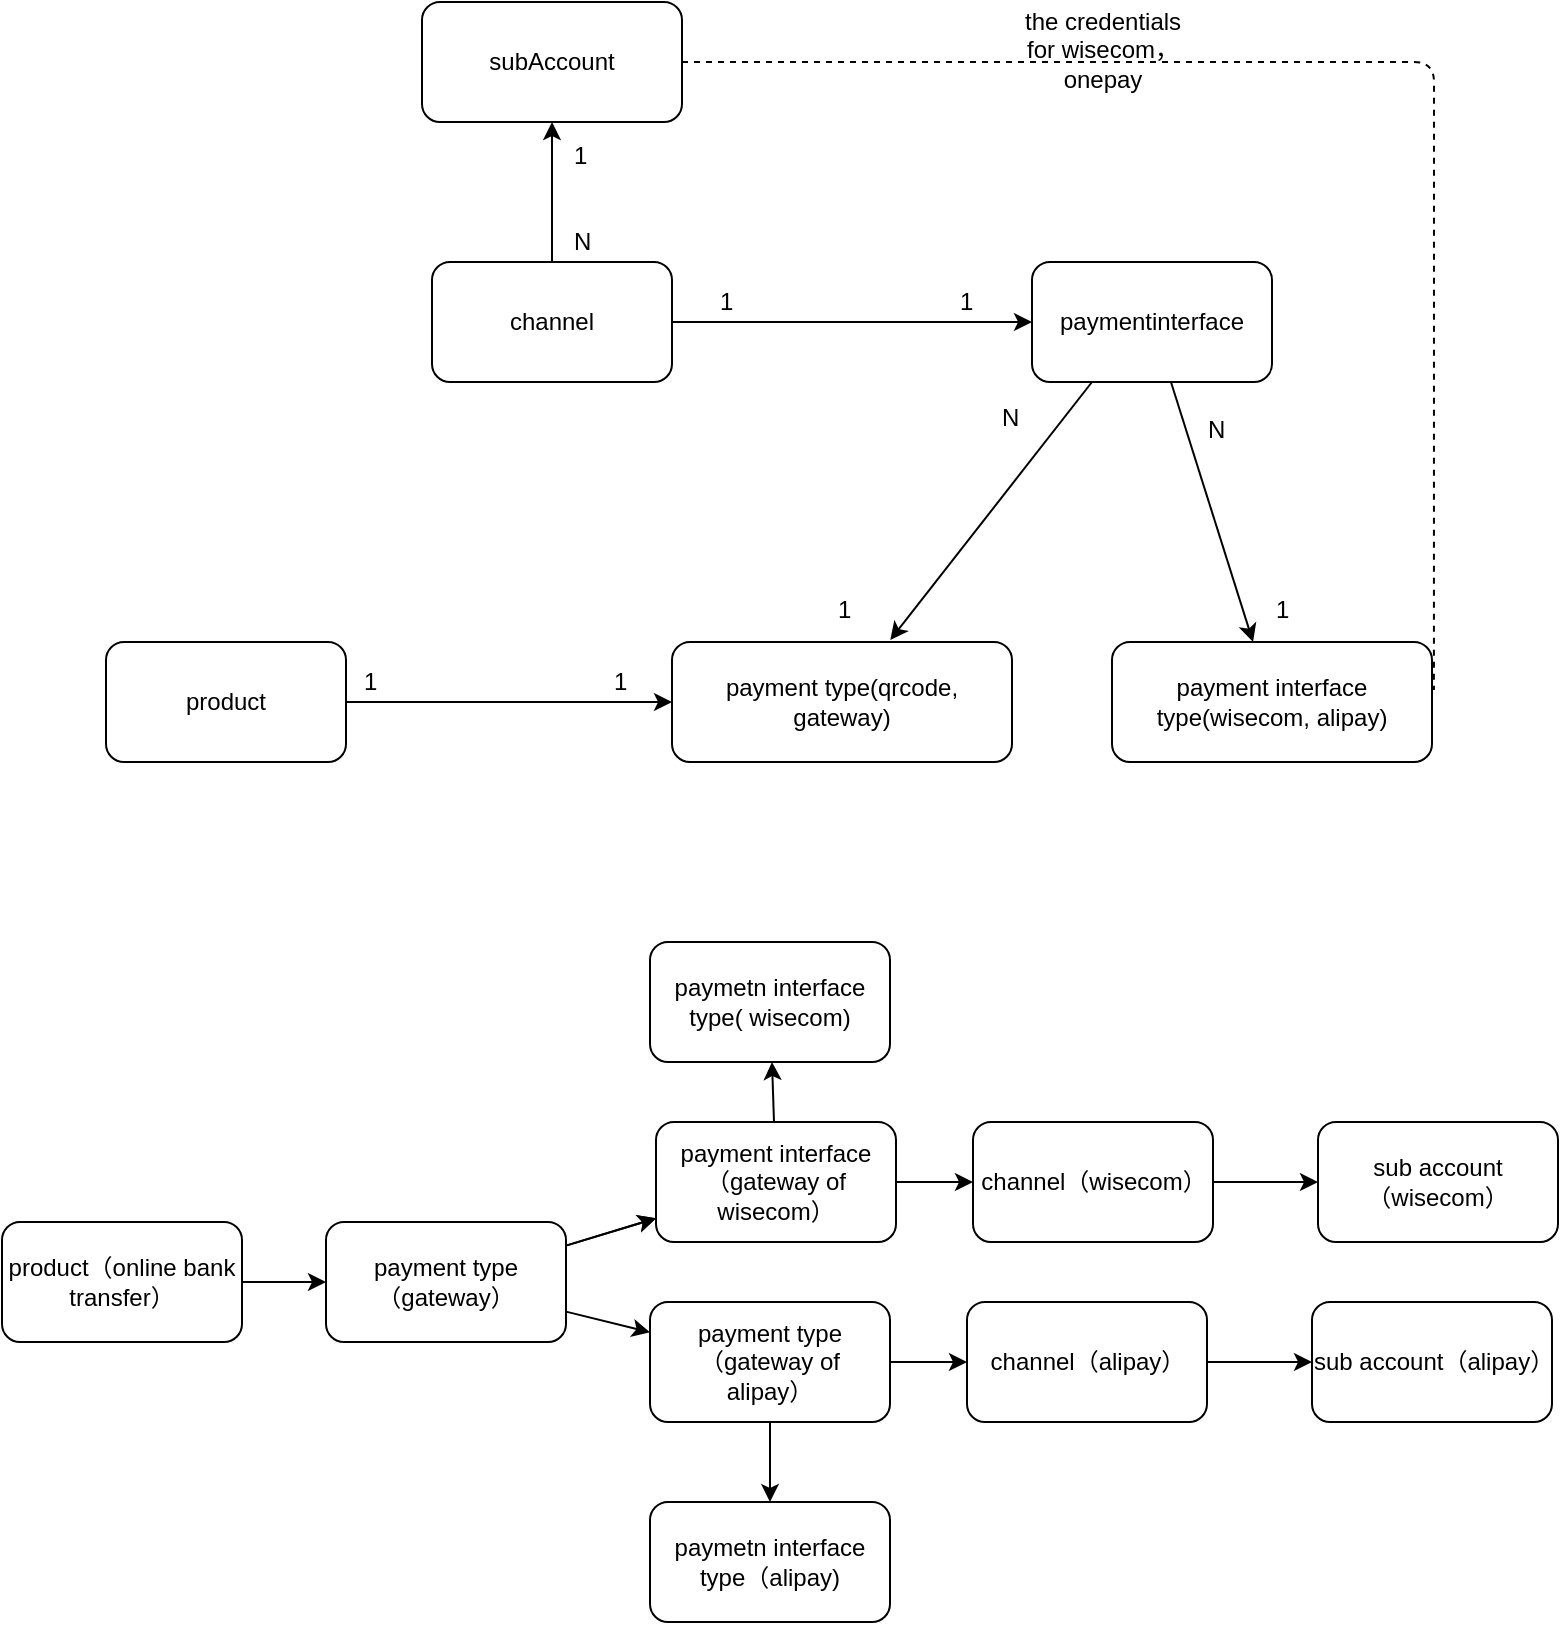 <mxfile version="11.0.4" type="github"><diagram id="6E92XMnVio-HhjuMAIAm" name="第 1 页"><mxGraphModel dx="1055" dy="544" grid="1" gridSize="10" guides="1" tooltips="1" connect="1" arrows="1" fold="1" page="1" pageScale="1" pageWidth="827" pageHeight="1169" math="0" shadow="0"><root><mxCell id="0"/><mxCell id="1" parent="0"/><mxCell id="6HILd13-ZVRbZ04y7Zae-5" style="edgeStyle=orthogonalEdgeStyle;rounded=0;orthogonalLoop=1;jettySize=auto;html=1;entryX=0;entryY=0.5;entryDx=0;entryDy=0;" edge="1" parent="1" source="6HILd13-ZVRbZ04y7Zae-1" target="6HILd13-ZVRbZ04y7Zae-2"><mxGeometry relative="1" as="geometry"/></mxCell><mxCell id="6HILd13-ZVRbZ04y7Zae-22" value="" style="edgeStyle=none;rounded=0;orthogonalLoop=1;jettySize=auto;html=1;" edge="1" parent="1" source="6HILd13-ZVRbZ04y7Zae-1" target="6HILd13-ZVRbZ04y7Zae-21"><mxGeometry relative="1" as="geometry"/></mxCell><mxCell id="6HILd13-ZVRbZ04y7Zae-1" value="channel" style="rounded=1;whiteSpace=wrap;html=1;" vertex="1" parent="1"><mxGeometry x="250" y="140" width="120" height="60" as="geometry"/></mxCell><mxCell id="6HILd13-ZVRbZ04y7Zae-21" value="subAccount" style="rounded=1;whiteSpace=wrap;html=1;" vertex="1" parent="1"><mxGeometry x="245" y="10" width="130" height="60" as="geometry"/></mxCell><mxCell id="6HILd13-ZVRbZ04y7Zae-18" style="rounded=0;orthogonalLoop=1;jettySize=auto;html=1;" edge="1" parent="1" source="6HILd13-ZVRbZ04y7Zae-2" target="6HILd13-ZVRbZ04y7Zae-13"><mxGeometry relative="1" as="geometry"/></mxCell><mxCell id="6HILd13-ZVRbZ04y7Zae-2" value="paymentinterface" style="rounded=1;whiteSpace=wrap;html=1;" vertex="1" parent="1"><mxGeometry x="550" y="140" width="120" height="60" as="geometry"/></mxCell><mxCell id="6HILd13-ZVRbZ04y7Zae-6" value="1" style="text;html=1;resizable=0;points=[];autosize=1;align=left;verticalAlign=top;spacingTop=-4;" vertex="1" parent="1"><mxGeometry x="392" y="150" width="20" height="20" as="geometry"/></mxCell><mxCell id="6HILd13-ZVRbZ04y7Zae-7" value="1" style="text;html=1;resizable=0;points=[];autosize=1;align=left;verticalAlign=top;spacingTop=-4;" vertex="1" parent="1"><mxGeometry x="512" y="150" width="20" height="20" as="geometry"/></mxCell><mxCell id="6HILd13-ZVRbZ04y7Zae-9" value="payment type(&lt;span style=&quot;text-align: left ; white-space: nowrap&quot;&gt;qrcode,&lt;/span&gt;&lt;br&gt;&lt;span style=&quot;text-align: left ; white-space: nowrap&quot;&gt;gateway&lt;/span&gt;)" style="rounded=1;whiteSpace=wrap;html=1;" vertex="1" parent="1"><mxGeometry x="370" y="330" width="170" height="60" as="geometry"/></mxCell><mxCell id="6HILd13-ZVRbZ04y7Zae-10" value="" style="endArrow=classic;html=1;exitX=0.25;exitY=1;exitDx=0;exitDy=0;entryX=0.642;entryY=-0.017;entryDx=0;entryDy=0;entryPerimeter=0;" edge="1" parent="1" source="6HILd13-ZVRbZ04y7Zae-2" target="6HILd13-ZVRbZ04y7Zae-9"><mxGeometry width="50" height="50" relative="1" as="geometry"><mxPoint x="560" y="300" as="sourcePoint"/><mxPoint x="610" y="250" as="targetPoint"/></mxGeometry></mxCell><mxCell id="6HILd13-ZVRbZ04y7Zae-11" value="N" style="text;html=1;resizable=0;points=[];autosize=1;align=left;verticalAlign=top;spacingTop=-4;" vertex="1" parent="1"><mxGeometry x="533" y="208" width="20" height="20" as="geometry"/></mxCell><mxCell id="6HILd13-ZVRbZ04y7Zae-12" value="1" style="text;html=1;resizable=0;points=[];autosize=1;align=left;verticalAlign=top;spacingTop=-4;" vertex="1" parent="1"><mxGeometry x="451" y="304" width="20" height="20" as="geometry"/></mxCell><mxCell id="6HILd13-ZVRbZ04y7Zae-13" value="payment interface type(wisecom, alipay)" style="rounded=1;whiteSpace=wrap;html=1;" vertex="1" parent="1"><mxGeometry x="590" y="330" width="160" height="60" as="geometry"/></mxCell><mxCell id="6HILd13-ZVRbZ04y7Zae-19" value="N" style="text;html=1;resizable=0;points=[];autosize=1;align=left;verticalAlign=top;spacingTop=-4;" vertex="1" parent="1"><mxGeometry x="636" y="214" width="20" height="20" as="geometry"/></mxCell><mxCell id="6HILd13-ZVRbZ04y7Zae-20" value="1" style="text;html=1;resizable=0;points=[];autosize=1;align=left;verticalAlign=top;spacingTop=-4;" vertex="1" parent="1"><mxGeometry x="670" y="304" width="20" height="20" as="geometry"/></mxCell><mxCell id="6HILd13-ZVRbZ04y7Zae-24" value="N" style="text;html=1;resizable=0;points=[];autosize=1;align=left;verticalAlign=top;spacingTop=-4;" vertex="1" parent="1"><mxGeometry x="319" y="120" width="20" height="20" as="geometry"/></mxCell><mxCell id="6HILd13-ZVRbZ04y7Zae-25" value="1" style="text;html=1;resizable=0;points=[];autosize=1;align=left;verticalAlign=top;spacingTop=-4;" vertex="1" parent="1"><mxGeometry x="319" y="77" width="20" height="20" as="geometry"/></mxCell><mxCell id="6HILd13-ZVRbZ04y7Zae-27" value="" style="endArrow=none;dashed=1;html=1;exitX=1;exitY=0.5;exitDx=0;exitDy=0;entryX=1.006;entryY=0.4;entryDx=0;entryDy=0;entryPerimeter=0;" edge="1" parent="1" source="6HILd13-ZVRbZ04y7Zae-21" target="6HILd13-ZVRbZ04y7Zae-13"><mxGeometry width="50" height="50" relative="1" as="geometry"><mxPoint x="490" y="80" as="sourcePoint"/><mxPoint x="540" y="30" as="targetPoint"/><Array as="points"><mxPoint x="751" y="40"/></Array></mxGeometry></mxCell><mxCell id="6HILd13-ZVRbZ04y7Zae-29" value="&lt;div&gt;&lt;span style=&quot;white-space: normal&quot;&gt;the&amp;nbsp;&lt;/span&gt;&lt;span style=&quot;white-space: normal&quot;&gt;credentials for wisecom，onepay&lt;/span&gt;&lt;/div&gt;" style="text;html=1;resizable=0;points=[];autosize=1;align=center;verticalAlign=top;spacingTop=-4;" vertex="1" parent="1"><mxGeometry x="480" y="10" width="210" height="20" as="geometry"/></mxCell><mxCell id="6HILd13-ZVRbZ04y7Zae-30" value="product" style="text;html=1;resizable=0;points=[];autosize=1;align=left;verticalAlign=top;spacingTop=-4;" vertex="1" parent="1"><mxGeometry x="117" y="350" width="60" height="20" as="geometry"/></mxCell><mxCell id="6HILd13-ZVRbZ04y7Zae-33" style="edgeStyle=none;rounded=0;orthogonalLoop=1;jettySize=auto;html=1;entryX=0;entryY=0.5;entryDx=0;entryDy=0;" edge="1" parent="1" source="6HILd13-ZVRbZ04y7Zae-32" target="6HILd13-ZVRbZ04y7Zae-9"><mxGeometry relative="1" as="geometry"/></mxCell><mxCell id="6HILd13-ZVRbZ04y7Zae-32" value="product" style="rounded=1;whiteSpace=wrap;html=1;" vertex="1" parent="1"><mxGeometry x="87" y="330" width="120" height="60" as="geometry"/></mxCell><mxCell id="6HILd13-ZVRbZ04y7Zae-34" value="1" style="text;html=1;resizable=0;points=[];autosize=1;align=left;verticalAlign=top;spacingTop=-4;" vertex="1" parent="1"><mxGeometry x="214" y="340" width="20" height="20" as="geometry"/></mxCell><mxCell id="6HILd13-ZVRbZ04y7Zae-35" value="1" style="text;html=1;resizable=0;points=[];autosize=1;align=left;verticalAlign=top;spacingTop=-4;" vertex="1" parent="1"><mxGeometry x="339" y="340" width="20" height="20" as="geometry"/></mxCell><mxCell id="6HILd13-ZVRbZ04y7Zae-41" value="" style="edgeStyle=none;rounded=0;orthogonalLoop=1;jettySize=auto;html=1;" edge="1" parent="1" source="6HILd13-ZVRbZ04y7Zae-39" target="6HILd13-ZVRbZ04y7Zae-40"><mxGeometry relative="1" as="geometry"/></mxCell><mxCell id="6HILd13-ZVRbZ04y7Zae-39" value="product（online bank transfer）" style="rounded=1;whiteSpace=wrap;html=1;" vertex="1" parent="1"><mxGeometry x="35" y="620" width="120" height="60" as="geometry"/></mxCell><mxCell id="6HILd13-ZVRbZ04y7Zae-43" value="" style="edgeStyle=none;rounded=0;orthogonalLoop=1;jettySize=auto;html=1;" edge="1" parent="1" source="6HILd13-ZVRbZ04y7Zae-40" target="6HILd13-ZVRbZ04y7Zae-42"><mxGeometry relative="1" as="geometry"/></mxCell><mxCell id="6HILd13-ZVRbZ04y7Zae-44" value="" style="edgeStyle=none;rounded=0;orthogonalLoop=1;jettySize=auto;html=1;" edge="1" parent="1" source="6HILd13-ZVRbZ04y7Zae-40" target="6HILd13-ZVRbZ04y7Zae-42"><mxGeometry relative="1" as="geometry"/></mxCell><mxCell id="6HILd13-ZVRbZ04y7Zae-46" value="" style="edgeStyle=none;rounded=0;orthogonalLoop=1;jettySize=auto;html=1;" edge="1" parent="1" source="6HILd13-ZVRbZ04y7Zae-40" target="6HILd13-ZVRbZ04y7Zae-45"><mxGeometry relative="1" as="geometry"/></mxCell><mxCell id="6HILd13-ZVRbZ04y7Zae-40" value="payment type（gateway）" style="rounded=1;whiteSpace=wrap;html=1;" vertex="1" parent="1"><mxGeometry x="197" y="620" width="120" height="60" as="geometry"/></mxCell><mxCell id="6HILd13-ZVRbZ04y7Zae-50" value="" style="edgeStyle=none;rounded=0;orthogonalLoop=1;jettySize=auto;html=1;" edge="1" parent="1" source="6HILd13-ZVRbZ04y7Zae-45" target="6HILd13-ZVRbZ04y7Zae-49"><mxGeometry relative="1" as="geometry"/></mxCell><mxCell id="6HILd13-ZVRbZ04y7Zae-57" value="" style="edgeStyle=none;rounded=0;orthogonalLoop=1;jettySize=auto;html=1;" edge="1" parent="1" source="6HILd13-ZVRbZ04y7Zae-45" target="6HILd13-ZVRbZ04y7Zae-56"><mxGeometry relative="1" as="geometry"/></mxCell><mxCell id="6HILd13-ZVRbZ04y7Zae-45" value="payment type（gateway of&lt;br&gt;alipay）" style="rounded=1;whiteSpace=wrap;html=1;" vertex="1" parent="1"><mxGeometry x="359" y="660" width="120" height="60" as="geometry"/></mxCell><mxCell id="6HILd13-ZVRbZ04y7Zae-56" value="paymetn interface type（alipay)" style="rounded=1;whiteSpace=wrap;html=1;" vertex="1" parent="1"><mxGeometry x="359" y="760" width="120" height="60" as="geometry"/></mxCell><mxCell id="6HILd13-ZVRbZ04y7Zae-54" value="" style="edgeStyle=none;rounded=0;orthogonalLoop=1;jettySize=auto;html=1;" edge="1" parent="1" source="6HILd13-ZVRbZ04y7Zae-49" target="6HILd13-ZVRbZ04y7Zae-53"><mxGeometry relative="1" as="geometry"/></mxCell><mxCell id="6HILd13-ZVRbZ04y7Zae-49" value="channel（alipay）" style="rounded=1;whiteSpace=wrap;html=1;" vertex="1" parent="1"><mxGeometry x="517.5" y="660" width="120" height="60" as="geometry"/></mxCell><mxCell id="6HILd13-ZVRbZ04y7Zae-53" value="sub account（alipay）" style="rounded=1;whiteSpace=wrap;html=1;" vertex="1" parent="1"><mxGeometry x="690" y="660" width="120" height="60" as="geometry"/></mxCell><mxCell id="6HILd13-ZVRbZ04y7Zae-48" value="" style="edgeStyle=none;rounded=0;orthogonalLoop=1;jettySize=auto;html=1;" edge="1" parent="1" source="6HILd13-ZVRbZ04y7Zae-42" target="6HILd13-ZVRbZ04y7Zae-47"><mxGeometry relative="1" as="geometry"/></mxCell><mxCell id="6HILd13-ZVRbZ04y7Zae-60" value="" style="edgeStyle=none;rounded=0;orthogonalLoop=1;jettySize=auto;html=1;" edge="1" parent="1" source="6HILd13-ZVRbZ04y7Zae-42" target="6HILd13-ZVRbZ04y7Zae-59"><mxGeometry relative="1" as="geometry"/></mxCell><mxCell id="6HILd13-ZVRbZ04y7Zae-42" value="payment interface（gateway of wisecom）" style="rounded=1;whiteSpace=wrap;html=1;" vertex="1" parent="1"><mxGeometry x="362" y="570" width="120" height="60" as="geometry"/></mxCell><mxCell id="6HILd13-ZVRbZ04y7Zae-59" value="paymetn interface type( wisecom)" style="rounded=1;whiteSpace=wrap;html=1;" vertex="1" parent="1"><mxGeometry x="359" y="480" width="120" height="60" as="geometry"/></mxCell><mxCell id="6HILd13-ZVRbZ04y7Zae-52" value="" style="edgeStyle=none;rounded=0;orthogonalLoop=1;jettySize=auto;html=1;" edge="1" parent="1" source="6HILd13-ZVRbZ04y7Zae-47" target="6HILd13-ZVRbZ04y7Zae-51"><mxGeometry relative="1" as="geometry"/></mxCell><mxCell id="6HILd13-ZVRbZ04y7Zae-47" value="channel（wisecom）" style="rounded=1;whiteSpace=wrap;html=1;" vertex="1" parent="1"><mxGeometry x="520.5" y="570" width="120" height="60" as="geometry"/></mxCell><mxCell id="6HILd13-ZVRbZ04y7Zae-51" value="sub account（wisecom）" style="rounded=1;whiteSpace=wrap;html=1;" vertex="1" parent="1"><mxGeometry x="693" y="570" width="120" height="60" as="geometry"/></mxCell></root></mxGraphModel></diagram></mxfile>